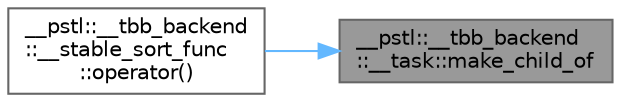 digraph "__pstl::__tbb_backend::__task::make_child_of"
{
 // LATEX_PDF_SIZE
  bgcolor="transparent";
  edge [fontname=Helvetica,fontsize=10,labelfontname=Helvetica,labelfontsize=10];
  node [fontname=Helvetica,fontsize=10,shape=box,height=0.2,width=0.4];
  rankdir="RL";
  Node1 [id="Node000001",label="__pstl::__tbb_backend\l::__task::make_child_of",height=0.2,width=0.4,color="gray40", fillcolor="grey60", style="filled", fontcolor="black",tooltip=" "];
  Node1 -> Node2 [id="edge1_Node000001_Node000002",dir="back",color="steelblue1",style="solid",tooltip=" "];
  Node2 [id="Node000002",label="__pstl::__tbb_backend\l::__stable_sort_func\l::operator()",height=0.2,width=0.4,color="grey40", fillcolor="white", style="filled",URL="$class____pstl_1_1____tbb__backend_1_1____stable__sort__func.html#acdd1b875eb63fba87562564d602b264c",tooltip=" "];
}

